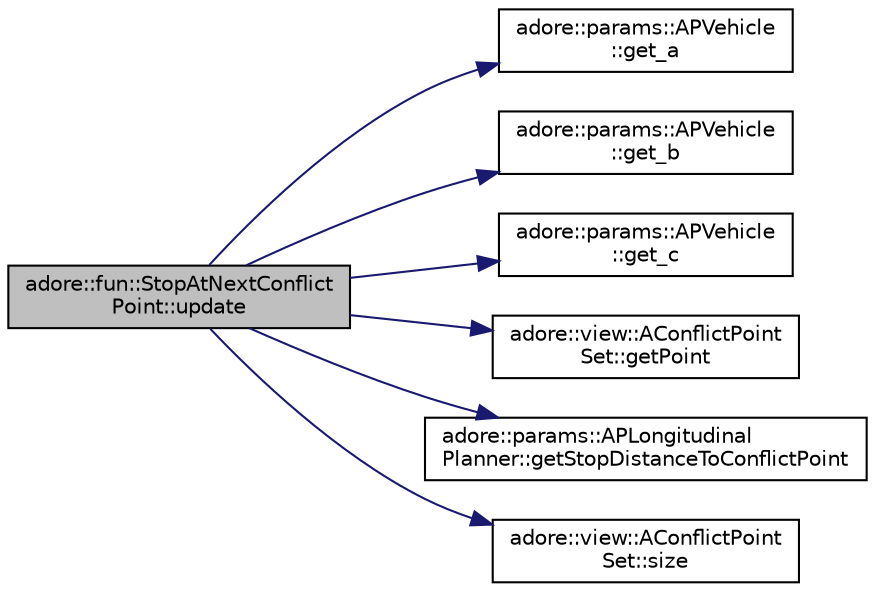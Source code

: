 digraph "adore::fun::StopAtNextConflictPoint::update"
{
 // LATEX_PDF_SIZE
  edge [fontname="Helvetica",fontsize="10",labelfontname="Helvetica",labelfontsize="10"];
  node [fontname="Helvetica",fontsize="10",shape=record];
  rankdir="LR";
  Node1 [label="adore::fun::StopAtNextConflict\lPoint::update",height=0.2,width=0.4,color="black", fillcolor="grey75", style="filled", fontcolor="black",tooltip=" "];
  Node1 -> Node2 [color="midnightblue",fontsize="10",style="solid",fontname="Helvetica"];
  Node2 [label="adore::params::APVehicle\l::get_a",height=0.2,width=0.4,color="black", fillcolor="white", style="filled",URL="$classadore_1_1params_1_1APVehicle.html#ae446997786812ff17a5c3f6bfa575ce5",tooltip="cog to front axle"];
  Node1 -> Node3 [color="midnightblue",fontsize="10",style="solid",fontname="Helvetica"];
  Node3 [label="adore::params::APVehicle\l::get_b",height=0.2,width=0.4,color="black", fillcolor="white", style="filled",URL="$classadore_1_1params_1_1APVehicle.html#a5cc38023fb9f3142348dc9ac22402288",tooltip="rear axle to cog"];
  Node1 -> Node4 [color="midnightblue",fontsize="10",style="solid",fontname="Helvetica"];
  Node4 [label="adore::params::APVehicle\l::get_c",height=0.2,width=0.4,color="black", fillcolor="white", style="filled",URL="$classadore_1_1params_1_1APVehicle.html#aec64e74619601401d6d3d81ebf5fdacd",tooltip="front axle to front border"];
  Node1 -> Node5 [color="midnightblue",fontsize="10",style="solid",fontname="Helvetica"];
  Node5 [label="adore::view::AConflictPoint\lSet::getPoint",height=0.2,width=0.4,color="black", fillcolor="white", style="filled",URL="$classadore_1_1view_1_1AConflictPointSet.html#afceaba453c6c5d6bcd4504eb410ca6f3",tooltip=" "];
  Node1 -> Node6 [color="midnightblue",fontsize="10",style="solid",fontname="Helvetica"];
  Node6 [label="adore::params::APLongitudinal\lPlanner::getStopDistanceToConflictPoint",height=0.2,width=0.4,color="black", fillcolor="white", style="filled",URL="$classadore_1_1params_1_1APLongitudinalPlanner.html#abcf02018c495710f299f31c494c9b913",tooltip="distance between stop position and conflict point"];
  Node1 -> Node7 [color="midnightblue",fontsize="10",style="solid",fontname="Helvetica"];
  Node7 [label="adore::view::AConflictPoint\lSet::size",height=0.2,width=0.4,color="black", fillcolor="white", style="filled",URL="$classadore_1_1view_1_1AConflictPointSet.html#ad3516d87e0cba3671643c00bb71b35c7",tooltip=" "];
}
